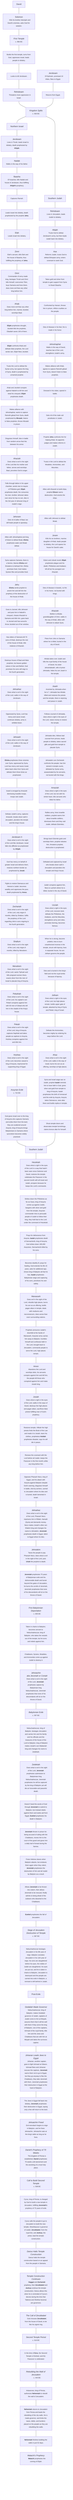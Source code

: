 graph TD
    David

    Jeroboam["
    Jeroboam
    <small>Of Ephraim, promised 10 tribes, flees to Egypt.</small>
    "]
    ---
    JeroboamReturn["
    <small>Returns from Egypt.</small>
    "]

    David
    ---
    Solomon["
    Solomon
    <small>Kills his brother Adonijah and David's enemies, asks God for wisdom.</small>
    "]
    ---
    %% First Temple
    FirstTemple["
    <em>First Temple</em>
    <small>c. 966 BC</small>
    "]
    ---
    Solomon3["
    <small>Builds the first temple, turns from God, oppresses Israel, leads people to idolatry.</small>
    "]
    ---
    Solomon4["
    <small>Looks to kill Jeroboam.</small>
    "]
    ---
    Rehoboam["
    Rehoboam
    <small>Threatens more oppression in Israel.</small>
    "]
    ---
    %% Kingdom Splits
    Split["
    <em>Kingdom Splits</em>
    <small>c. 930 BC</small>
    "]
    Split --- North["Northern Israel"]
    Split --- South["Southern Judah"]

    %% Northern Israel
    JeroboamReturn --- Split
    North
    ---
    JeroboamKing["
    Jeroboam
    <small>Lives in Tirzah, leads Israel to idolatry, death prophesied by <b>Ahijah</b>.</small>
    "]
    ---
    Nadab["
    Nadab
    <small>Walks in the way of his father.</small>
    "]
    ---
    Baasha["
    Baasha
    <small>Of Issachar, kills Nadab and house of Jeroboam, thus fulfilling <b>Ahijah's</b> prophecy.</small>
    "]
    ---
    BaashaRamah["
    <small>Captures Ramah.</small>
    "]
    ---
    BaashaJehu["
    <small>Leads Israel into idolatry, death prophesied by the prophet <b>Jehu</b>.</small>
    "]
    ---
    Elah["
    Elah
    <small>Leads Israel into idolatry.</small>
    "]
    ---
    Zimri["
    Zimri
    <small>Elah's servant, kills Elah and the house of Baasha, thus fulfilling the prophecy of <b>Jehu</b>.</small>
    "]
    ---
    Omri["
    Omri
    <small>Commander of army made king, besieges Tirzah and Zimri kills himself, overcomes Tibni, buys Samaria and lives there, does more evil than any other king before him.</small>
    "]
    ---
    Ahab["
    Ahab
    <small>Does more evil than any other king before him, marries Jezebel, worships Baal.</small>
    "]
    ---
    AhabJezebel["
    <small><b>Elijah</b> prophesies drought, Jezebel kills the prophets, Obadiah saves 100 of them.</small>
    "]
    ---
    AhabElijah["
    <small><b>Elijah</b> confronts Ahab and defeats false prophets, the Lord sends rain, Elijah flees Jezebel.</small>
    "]
    ---
    AhabSyria["
    <small>Trusts the Lord to defeat the Syrian army, but spares the king of Syria, death is prophesied by unnamed prophet.</small>
    "]
    ---
    AhabNaboth["
    <small>Ahab and Jezebel conspire against Naboth to kill him and steal his vineyard, <b>Elijah</b> prophesies death.</small>
    "]
    ---
    AhabAlliance["
    <small>Makes alliance with Jehoshaphat, wants to capture Ramoth-gilead from Syria, death prophesied by <b>Micaiah</b>, listens to false prophets, throws Micaiah in prison.</small>
    "]
    ---
    AhabDeath["
    <small>Disguises himself, dies in battle from random arrow that hits between his armor.</small>
    "]
    ---
    Ahaziah["
    Ahaziah
    <small>Does what is evil in the sight of the Lord like his mother and father, serves and worships Baal, provokes God to anger.</small>
    "]
    ---
    AhaziahDeath["
    <small>Falls through lattice in his upper chamber, sends men to inquire of Philistine god, <b>Elijah</b> prophesies death, fire consumes his men, brother Jehoram takes over since he has no son, dies in the 3rd year of Jehoram king of Judah's reign.</small>
    "]
    ---
    Jehoram["
    Jehoram
    <small>Gets rid of pillar of Baal, but still leads people to apostasy.</small>
    "]
    ---
    JehoramJehoshaphat["
    <small>Allies with Jehoshaphat and king of Edom to defeat Moab, <b>Elisha</b> prophesies water and Moab defeat.</small>
    "]
    ---
    JehoramSyria["
    <small>Syria captures Samaria, there is a famine, blames <b>Elisha</b> and threatens to behead him, Elisha promises food, God makes Syrians flee and provides food.</small>
    "]
    ---
    Jehu["
    Jehu
    <small><b>Elisha</b> sends prophet to anoint him and tell him the prophecy of the destruction of the house of Ahab.</small>
    "]
    ---
    JehuJezreel["
    <small>Goes to Jezreel, kills Jehoram and puts him in Naboth's vineyard, chases Ahaziah to Samaria and kills him, goes back to Jezreel and has eunuchs throw Jezebel out of her window.</small>
    "]
    ---
    JehuElders["
    <small>Has elders of Samaria kill 70 sons of Ahab, destroys the rest of the house of Ahab, kills relatives of Ahaziah.</small>
    "]
    ---
    JehuFalseProphets["
    <small>Destroys house of Baal and false prophets, but leaves golden calves in Dan and Bethel, God promises his sons will reign to the fourth generation.</small>
    "]
    ---
    Jehoahaz["
    Jehoahaz
    <small>Does what is evil in the sight of the Lord, walks in the way of Jeroboam.</small>
    "]
    ---
    JehoahazSyria["
    <small>Oppressed by Syria, Lord has mercy and saves Israel, continues idolatry, army is whittled down.</small>
    "]
    ---
    Jehoash["
    Jehoash
    <small>Does what is evil in the sight of the Lord, walks in the way of Jeroboam.</small>
    "]
    ---
    JehoashElisha["
    <small><b>Elisha</b> prophesies three victories over Syria, oppressed by Syria, Lord has mercy and saves Israel, takes back cities from Syria and defeats them three times as prophesied.</small>
    "]
    ---
    JehoashAmaziah["
    <small>Israel is enraged by Amaziah dismissing Israelite troops, troops raid Judah.</small>
    "]
    ---
    JehoashArmy["
    <small>Defeats Judah's army, captures Amaziah, breaks down wall in Jerusalem, plunders the temple and the king's house.</small>
    "]
    ---
    JeroboamII["
    Jeroboam II
    <small>Does what is evil in the sight of the Lord like Jeroboam, Israel falls into affliction as prophesied by <b>Ahijah</b>.</small>
    "]
    ---
    JeroboamIIMercy["
    <small>God has mercy on behalf of greater Israel and delivers them, restores northern border as prophesied by <b>Jonah</b>.</small>
    "]
    ---
    JeroboamIIFights["
    <small>Fights to restore Damascus and Hamat to Judah, becomes wealthy and oppresses the poor, death prophesied by <b>Amos</b>.</small>
    "]
    ---
    Zechariah["
    Zechariah
    <small>Does what is evil in the sight of the Lord, only reigns 6 months, killed by Shallum, fulfils the prophecy of the Lord regarding Jehu's sons reigning to the fourth generation.</small>
    "]
    ---
    Shallum["
    Shallum
    <small>Does what is evil in the sight of the Lord, only reigns 8 months, killed by Menahem.</small>
    "]
    ---
    Menahem["
    Menahem
    <small>Does what is evil in the sight of the Lord, sacks Tiphsah and kills pregnant women there, exacts silver from the men of Israel to placate king of Assyria.</small>
    "]
    ---
    Pekahiah["
    Pekahiah
    <small>Does what is evil in the sight of the Lord, his captain's son Pekah conspires against him with 50 men of Gilead who kill him in the citadel of the King's house.</small>
    "]
    ---
    Pekah["
    Pekah
    <small>Does what is evil in the sight of the Lord, king of Assyria captures Naphtali and takes people as captives to Assyria, Hoshea conspires against him and kills him.</small>
    "]
    ---
    Hoshea["
    Hoshea
    <small>Does what is evil in the sight of the Lord, becomes vassal to king of Assyria, imprisoned for supporting king of Egypt.</small>
    "]
    ---
    %% Assyrian exile
    AssyrianExile["
    <em>Assyrian Exile</em>
    <small>c. 722 BC</small>
    "]
    ---
    HosheaAssyria["
    <small>God gives Israel over to the king of Assyria who captures Samaria and exiles them from the land, they are scattered around Assyria, king of Assyria brings Babylonians to Samaria where syncretism becomes widely practiced.</small>
    "]
    ---
    SouthernJudah["
    Southern Judah
    "]

    %% Southern Judah
    South
    ---
    RehoboamKing["
    Rehoboam
    <small>Lives in Jerusalem, leads Judah to idolatry.</small>
    "]
    ---
    Abijah["
    Abijah
    <small>Trusts God to defeat Jeroboam's army, but then leads Judah back into idolatry.</small>
    "]
    ---
    Asa["
    Asa
    <small>Reforms Judah, trusts God to defeat Ethiopian army, enters covenant to seek God.</small>
    "]
    ---
    AsaBaasha["
    <small>Takes gold and silver from temple to gain support from Syria to thwart Baasha.</small>
    "]
    ---
    AsaHanani["
    <small>Confronted by Hanani, throws him in prison, inflicts cruelties on the people.</small>
    "]
    ---
    AsaFire["
    <small>Dies of disease in his feet, fire is made in his honor.</small>
    "]
    ---
    Jehoshaphat["
    Jehoshaphat
    <small>Walks in the way of David, teaches law of the Lord, strengthens Judah's army.</small>
    "]
    ---
    JehoshaphatAlliance["
    <small>Makes alliance with Ahab, agrees to capture Ramoth-gilead from Syria, doesn't listen to false prophets.</small>
    "]
    ---
    JehoshaphatSpared["
    <small>Dressed in his robes, spared in battle.</small>
    "]
    ---
    JehoshaphatCleanup["
    <small>Gets rid of the male cult prostitutes in Judah.</small>
    "]
    ---
    JehoshaphatJehu["
    <small>Prophet <b>Jehu</b> confronts him for helping Ahab, he appoints judges and makes reforms in Judah.</small>
    "]
    ---
    JehoshaphatMoabites["
    <small>Trusts in the Lord to defeat the Moabites, Ammonites, and Meunites.</small>
    "]
    ---
    JehoshaphatAhaziah["
    <small>Allies with Ahaziah to build ships, prophet <b>Eliezer</b> warns destruction, God wrecks the ships.</small>
    "]
    ---
    JehoshaphatJehoram["
    <small>Allies with Jehoram to defeat Moab.</small>
    "]
    ---
    Joram["
    Joram
    <small>Kills his six brothers, marries daughter of Ahab, leads people to idolatry, the Lord spares his house for David's sake.</small>
    "]
    ---
    JoramEdom["
    <small>Edom and Libnah revolt, <b>Elijah</b> prophesies plague and his death, Philistines and Arabians kill all but his youngest son Ahaziah.</small>
    "]
    ---
    JoramDeath["
    <small>Dies of disease in bowels, no fire in his honor, not buried with kings.</small>
    "]
    ---
    AhaziahJudah["
    Ahaziah
    <small>Mother is Athalia granddaughter of Omri, walks in the way of Ahab, allies with Jehoram to attack Syria.</small>
    "]
    ---
    AhaziahJudahFlees["
    <small>Flees from Jehu to Samaria where he is killed, buried in the city of David.</small>
    "]
    ---
    AhaziahAthalia["
    <small>Athalia takes over Judah and kills the royal family of the house of David, his sister Jehoshabeath, wife of priest Jehoiada, hides his son Joash in the temple.</small>
    "]
    ---
    Joash["
    Joash
    <small>Anointed by Jehoiada when he is 7, Jehoiada has Athalia killed and restores the priests and the temple, there is rejoicing and peace in Judah.</small>
    "]
    ---
    JoashCounsel["
    <small>Follows counsel of Jehoiada, does what is right in the eyes of the Lord, raises money to restore the temple.</small>
    "]
    ---
    JoashBadCounsel["
    <small>Jehoiada dies, follows bad counsel from princes, leads people to idolatry, takes sacred gifts and gold from temple to placate Syria.</small>
    "]
    ---
    JoashDeath["
    <small>Jehoiada's son Zechariah confronts the people, has him stoned in temple courts, defeated by Syrian army, assassinated by his servants, not buried with the kings.</small>
    "]
    ---
    Amaziah["
    Amaziah
    <small>Does what is right in the eyes of the Lord, but not with his whole heart, kills servants who killed his father.</small>
    "]
    ---
    AmaziahArmy["
    <small>Rallies army, hires Israelite soldiers, prophet warns him about Israelite soldiers, dismisses them and they raid Judah, defeats Edomites.</small>
    "]
    ---
    AmaziahEdomite["
    <small>Brings back Edomite gods and worships them, prophet rebukes him, threatens prophet, destruction is prophesied.</small>
    "]
    ---
    AmaziahCaptured["
    <small>Defeated and captured by Israel who breaks down wall in Jerusalem and plunders the temple and king's house.</small>
    "]
    ---
    AmaziahConspires["
    <small>Judah conspires against him, flees to Lachish where he is killed, buried in the city of David.</small>
    "]
    ---
    Uzziah["
    Uzziah
    <small>Does what is right in the eyes of the Lord, recovers land, defeats the Philistines, the Arabians, and the Meunites, strengthens army and cities, promotes farming, becomes famous.</small>
    "]
    ---
    UzziahBurn["
    <small>When he is strong, become prideful, tries to burn unauthorized incense in the temple, struck with leprosy, lives in separate house, his son Jotham governs the people.</small>
    "]
    ---
    UzziahDeath["
    <small>Dies and is buried in the king's field and not the royal tombs because of leprosy.</small>
    "]
    ---
    Jotham["
    Jotham
    <small>Does what is right in the eyes of the Lord, but high places remain, builds upper gate of temple, attacked by king of Syria and Pekah, king of Israel.</small>
    "]
    ---
    JothamAmmonites["
    <small>Defeats the Ammonites, becomes mighty by ordering his ways before the Lord.</small>
    "]
    ---
    Ahaz["
    Ahaz
    <small>Does what is evil in the sight of the Lord, walks in the way of Israel, burns his son as an offering, worships at high places.</small>
    "]
    ---
    AhazSyria["
    <small>Syria and Israel wage war on Judah, prophet <b>Isaiah</b> reminds him to have faith in God, gives silver and gold from temple to king of Assyria, Isaiah prophesies the birth of Immanuel and the exile by Assyria, Assyria takes Damascus, sees altar there and builds replica in temple.</small>
    "]
    ---
    AhazTemple["
    <small>Shuts temple doors and desecrates temple furnishings, claims bronze altar for himself.</small>
    "]
    %% Assyrian exile
    AhazTemple --- SouthernJudah
    ---
    Hezekiah["
    Hezekiah
    <small>Does what is right in the eyes of the Lord in a way that hadn't been seen since Solomon and David, restores the temple, celebrates the Passover in the second month with all Israel and Judah, prospers because he keeps the Lord's commands.</small>
    "]
    ---
    HezekiahPhilistines["
    <small>Strikes down the Philistines as far as Gaza, king of Assyria comes up against Judah, bargains with silver and gold from the temple, Assyrian commander tries to persuade people of Judah to follow their king, they hold fast to the Lord under the command of Hezekiah.</small>
    "]
    ---
    HezekiahAssyria["
    <small>Prays for deliverance from Assyria, <b>Isaiah</b> prophesies death of Sennacherib, king of Assyria, God strikes down 185,000 Assyrians, Sennacherib killed by his sons.</small>
    "]
    ---
    HezekiahIllness["
    <small>Becomes deathly ill, prays for healing, God extends his life 15 years, asks for additional sign, shows king of Babylon all that he has, <b>Isaiah</b> prophesies Babylonian siege and capturing of his sons, prioritizes his own safety.</small>
    "]
    ---
    Manasseh["
    Manasseh
    <small>Does evil in the sight of the Lord, rebuilds high places, burns his son as an offering, builds pagan altars in temple, deals with mediums and necromancers, does worse than even surrounding nations.</small>
    "]
    ---
    ManassehProphets["
    <small>Prophets announce Judah's downfall at the hands of Manasseh, Assyrian army carries him away to Babylon, humbles himself and confesses faith in the Lord, brought back to Jerusalem, commands people to serve the Lord, high places remain.</small>
    "]
    ---
    Amon["
    Amon
    <small>Abandons the Lord and worships idols, his servants conspire against him and kill him, the people kill those who conspired against him and make Josiah king.</small>
    "]
    ---
    Josiah["
    Josiah
    <small>Does what is right in the eyes of the Lord, walks in the ways of David, destroys the high places and pagan altars, sacrifices false priests fulfilling man of God's prophecy.</small>
    "]
    ---
    JosiahTemple["
    <small>Restores temple, Hilkiah the high priests finds the Book of the Law and reads it to Josiah, tears his clothes, prophetess <b>Huldah</b> prophesies disaster, says he will die in peace.</small>
    "]
    ---
    JosiahCovenant["
    <small>Renews the covenant with the Lord before all Judah, keeps the Passover in the first month unlike any king before him.</small>
    "]
    ---
    JosiahPharaoh["
    <small>Opposes Pharaoh Neco, king of Egypt, and his attack with Assyria against Babylon despite God's warning, disguises himself in battle, shot by archers, carried to Jerusalem where he dies and is buried, death lamented in Israel.</small>
    "]
    ---
    JehoahazJudah["
    Jehoahaz
    <small>Does what is evil in the sight of the Lord, Pharaoh Neco imprisons him in Riblah, Hamath (Syria) and demands money, Neco makes Josiah's other son Eliakim king and changes his name to Jehoiakim, <b>Jeremiah</b> prophesies death in Egypt, taken to Egypt where he dies.</small>
    "]
    ---
    Jehoiakim["
    Jehoiakim
    <small>Taxes the people to pay Pharaoh Neco, does what is evil in the sight of the Lord, puts <b>Uriah</b> the prophet to death.</small>
    "]
    ---
    JehoiakimSeventy["
    <small><b>Jeremiah</b> prophesies 70 years of Babylonian exile and his dishonorable death and burial beyond the gates of Jerusalem, he burns the scrolls of Jeremiah, Jeremiah prophesies that none of his descandants will sit on the throne of David.</small>
    "]
    ---
    %% First Babylonian Deportation
    FirstBabylonianDeportation["
    <em>First Babylonian Deportation</em>
    <small>c. 605 BC</small>
    "]
    ---
    JehoiakimExlile["
    <small>Taken in chains to Babylon, becomes servant to Nebuchadnezzar, king of Babylon, who takes the vessels out of the temple, but he turns and rebels against him.</small>
    "]
    ---
    JehoiakimDownfall["
    <small>Chaldeans, Syrians, Moabites, and Ammonites come up against Judah to destroy it.</small>
    "]
    ---
    Jehoiachin["
    Jehoiachin
    <em>aka Jeconiah or Coniah</em>
    <small>Does what is evil in the sight of the Lord, <b>Jeremiah</b> prophesies capture by Babylonian king Nebuchadnezzar, Jeremiah prophesies that none of his descendants will sit on the throne of David.</small>
    "]
    ---
    %% Babylonian Exile
    BabylonianExile["
    <em>Babylonian Exile</em>
    <small>c. 597 BC</small>
    "]
    ---
    JehoiachinExile["
    <small>Nebuchadnezzar, king of Babylon, besieges Jerusalem and carries him and his family and his officials and the treasures of the house of the Lord to Babylon, king of Babylon makes Josiah's son Mattaniah king and changes his name to Zedekiah.</small>
    "]
    ---
    Zedekiah["
    Zedekiah
    <small>Does what is evil in the sight of the Lord, <b>Jeremiah</b> prophesies submission to Babylonian king Nebuchadnezzar, Jeremiah prophesies he will be captured by the king of Babylon yet will die an honorable and peaceful death.</small>
    "]
    ---
    ZedekiahJeremiah["
    <small>Doesn't heed the words of God through <b>Jeremiah</b> to submit to Babylon, but instead rebels against them and seeks aid from Egypt, <b>Ezekiel</b> prophesies his death in Babylon.</small>
    "]
    ---
    ZedekiahFamine["
    <small><b>Jeremiah</b> thrown in prison for being accused of siding with the Chaldeans, moves him to the court of the guard and gives him a daily loaf of bread during the famine.</small>
    "]
    ---
    ZedekiahAttack["
    <small>Frees Hebrew slaves when Babylon attacks, but enslaves them again when they relent, <b>Jeremiah</b> prophesies the destruction of him and all Judah by Babylon as a result.</small>
    "]
    ---
    ZedekiahCistern["
    <small>Allows <b>Jeremiah</b> to be thrown into cistern, then allows Jeremiah to be rescued, finally admits to being afraid of the Judeans who deserted to the Chaldeans.</small>
    "]
    ---
    ZedekiahEzekiel["
    <small><b>Ezekiel</b> prophesies the fall of Jerusalem.</small>
    "]
    ---
    %% Siege of Jerusalem
    SiegeOfJerusalem["
    <em>Siege of Jerusalem</em>
    <em>Destruction of Temple</em>
    <small>c. 587 BC</small>
    "]
    ---
    ZedekiahBabylon["
    <small>Nebuchadnezzar besieges Jerusalem in his 9th year of reign, Babylon overakes Jerusalem in his 11th year of reign, his sons are slaughtered before his eyes, the nobles of Judah are slaughtered, his eyes are put out, and he is taken in chains to Babylon, Jerusalem is destroyed and the people are carried into exile in Babylon, a remnant is left behind in Judah.</small>
    "]
    ---
    %% Post Exile
    PostExile["
    Post-Exile
    "]
    ---
    Gedaliah["
    <em>Gedaliah Made Governor</em>
    <small>Nebuchadnezzar, king of Babylon, makes Gedaliah governor of Judah, captains of Judah come to him at Mizpah, assures them that it will be well with them if they serve the king of Babylon, one of the captains, Ishmael of the royal family, kills him and the Jews and Chaldeans that are with him at Mizpah and takes the survivors captive.</small>
    "]
    ---
    Johanan["
    <em>Johanan Leads Jews to Egypt</em>
    <small>Johanan, another captain, goes to fight Ishmael at Gibeon, Ishmael flees and Johanan rescues the captives, <b>Jeremiah</b> warns them not to go to Egypt, but they go anyway to flee the Chaldeans, they take Jeremiah with them, Jeremiah prophesies their destruction in Egypt at the hand of Babylon.</small>
    "]
    ---
    Egypt["
    <small>The Jews in Egypt fall back into idolatry, <b>Jeremiah</b> prophesies their destruction in Egypt, saying only a few will return to the land.</small>
    "]
    ---
    EvilMerodach["
    <em>Jehoaichin Freed</em>
    <small>Evil-merodach begins to reign in Babylon, and he frees Jehoiachin, Jehoiachin eats at the king's table as long as he lives.</small>
    "]
    ---
    Persia["
    <em>Daniel's Prophecy of 70 Weeks</em>
    <small>The kingdom of Persia is established, <b>Daniel</b> prophesies 70 weeks until atonement and the anointing of a most holy place.</small>
    "]
    ---
    Cyrus["
    <em>Call to Build Second Temple</em>
    <small>c. 538 BC</small>
    "]
    ---
    Cyrus2["
    <small>Cyrus, king of Persia, is charged by God to build a new temple in Jerusalem, fulfilling <b>Jeremiah's</b> prophecy of 70 years of exile.</small>
    "]
    ---
    CyrusTemple["
    <small>Cyrus calls the people to go to Jerusalem to build the new temple, Sheshbazzar is governor of Judah, <b>Zerubbabel</b>, from the royal line, and <b>Jeshua</b>, the priest, lead the temple construction.</small>
    "]
    ---
    Darius["
    <em>Darius Halts Temple Construction</em>
    <small>Darius halts the temple construction based on an appeal from the people in Samaria.</small>
    "]
    ---
    Haggai["
    <em>Temple Construction Continues</em>
    <small><b>Haggai</b> and <b>Zechariah</b> prophesy, then <b>Zerubbabel</b> and <b>Jeshua</b> continue the temple construction, Darius allows this when he is reminded of Cyrus's decree during the time that Tattenai and Shethar-bozenai are governors.</small>
    "]
    ---
    Zerubbabel["
    <em>The Call of Zerubbabel</em>
    <small>God chooses <b>Zerubbabel</b>, from the house of David, to be like his signet ring.</small>
    "]
    ---
    %% Second Temple Period
    SecondTemplePeriod["
    <em>Second Temple Period</em>
    <small>c. 516 BC</small>
    "]
    ---
    SecondTempleFinished["
    <small>In the time of <b>Ezra</b>, the Second Temple is finished, and the Passover is celebrated.</small>
    "]
    ---
    Artaxerxes["
    <em>Rebuilding the Wall of Jerusalem</em>
    <small>c. 444 BC</small>
    "]
    ---
    Artaxerxes2["
    <small>Artaxerxes, king of Persia, authorizes <b>Nehemiah</b> to rebuild the wall of Jerusalem.</small>
    "]
    ---
    Nehemiah["
    <small><b>Nehemiah</b> returns to Jerusalem from Persia and leads the rebuilding of the city walls. He is made governor, and limits the taxes, debts, and burdens placed on the people as they are rebuilding the walls.</small>
    "]
    ---
    SecondTempleWalls["
    <small><b>Nehemiah</b> finishes building the walls in just 52 days.</small>
    "]
    ---
    Malachi["
    <em>Malachi's Prophecy</em>
    <small><b>Malachi</b> prophesies the coming of Elijah.</small>
    "]